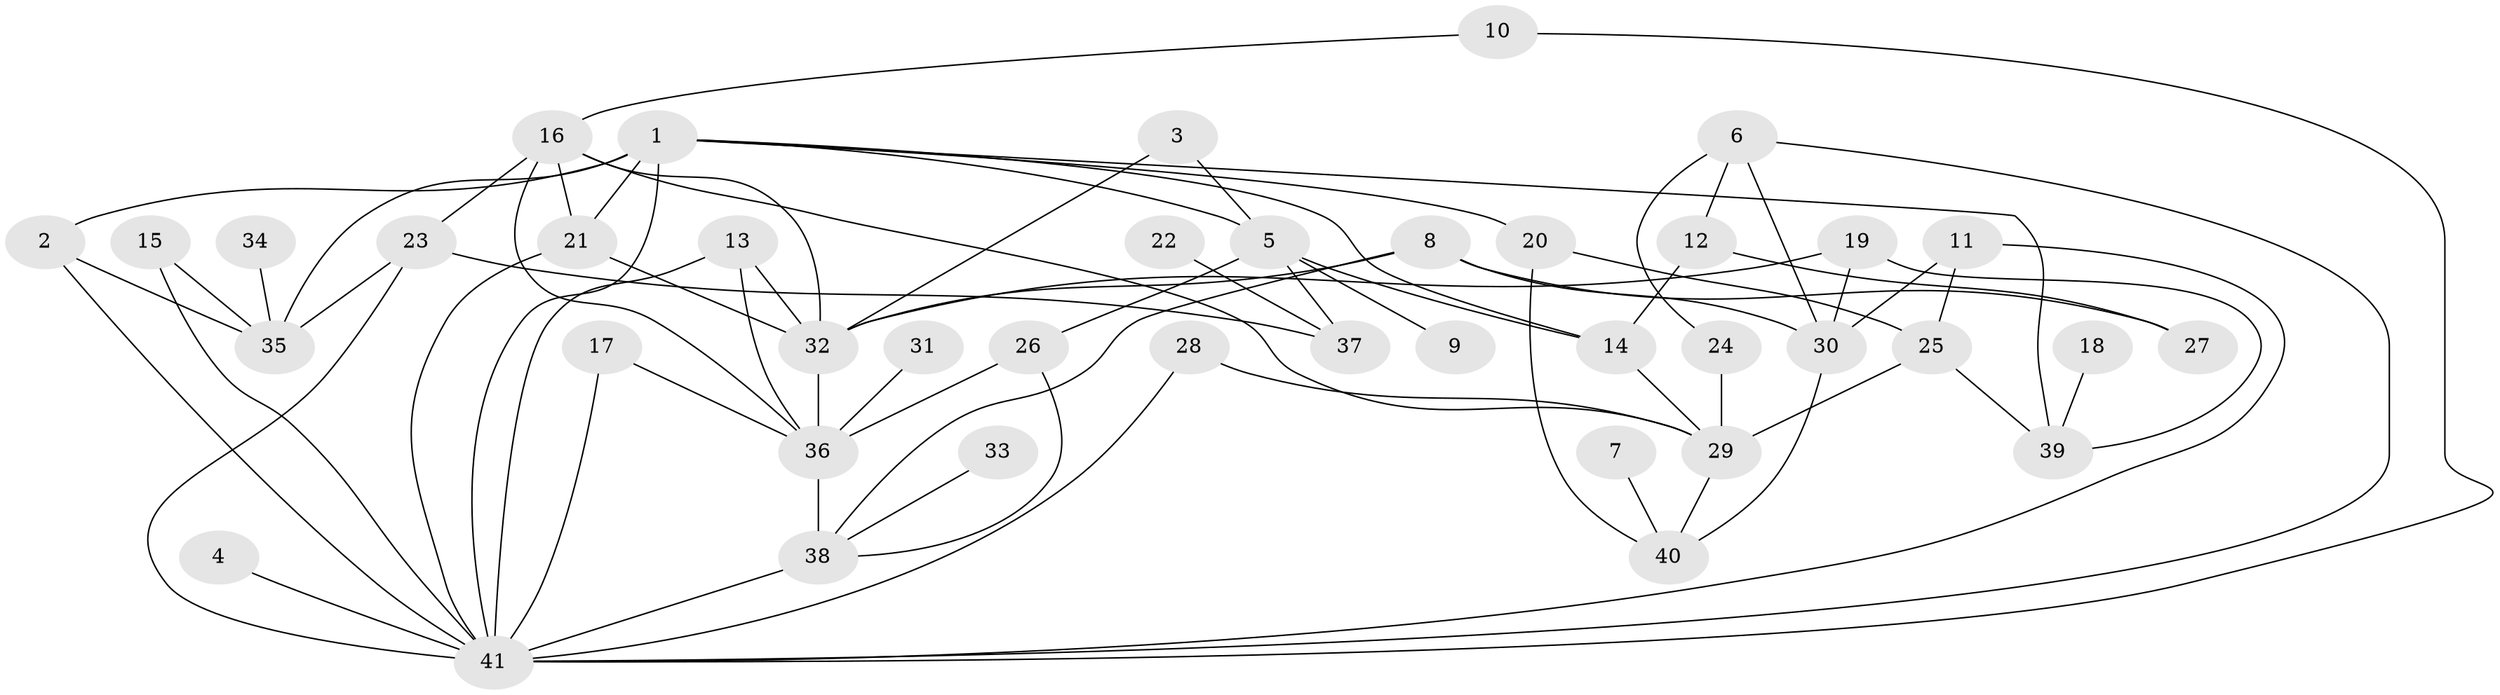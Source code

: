 // original degree distribution, {7: 0.012345679012345678, 4: 0.1728395061728395, 11: 0.012345679012345678, 6: 0.024691358024691357, 5: 0.09876543209876543, 3: 0.2345679012345679, 2: 0.25925925925925924, 1: 0.18518518518518517}
// Generated by graph-tools (version 1.1) at 2025/25/03/09/25 03:25:30]
// undirected, 41 vertices, 73 edges
graph export_dot {
graph [start="1"]
  node [color=gray90,style=filled];
  1;
  2;
  3;
  4;
  5;
  6;
  7;
  8;
  9;
  10;
  11;
  12;
  13;
  14;
  15;
  16;
  17;
  18;
  19;
  20;
  21;
  22;
  23;
  24;
  25;
  26;
  27;
  28;
  29;
  30;
  31;
  32;
  33;
  34;
  35;
  36;
  37;
  38;
  39;
  40;
  41;
  1 -- 2 [weight=1.0];
  1 -- 5 [weight=1.0];
  1 -- 14 [weight=1.0];
  1 -- 20 [weight=1.0];
  1 -- 21 [weight=2.0];
  1 -- 35 [weight=1.0];
  1 -- 39 [weight=1.0];
  1 -- 41 [weight=3.0];
  2 -- 35 [weight=1.0];
  2 -- 41 [weight=1.0];
  3 -- 5 [weight=1.0];
  3 -- 32 [weight=1.0];
  4 -- 41 [weight=1.0];
  5 -- 9 [weight=1.0];
  5 -- 14 [weight=1.0];
  5 -- 26 [weight=1.0];
  5 -- 37 [weight=1.0];
  6 -- 12 [weight=1.0];
  6 -- 24 [weight=1.0];
  6 -- 30 [weight=1.0];
  6 -- 41 [weight=1.0];
  7 -- 40 [weight=1.0];
  8 -- 27 [weight=1.0];
  8 -- 30 [weight=1.0];
  8 -- 32 [weight=1.0];
  8 -- 38 [weight=1.0];
  10 -- 16 [weight=1.0];
  10 -- 41 [weight=1.0];
  11 -- 25 [weight=1.0];
  11 -- 30 [weight=1.0];
  11 -- 41 [weight=1.0];
  12 -- 14 [weight=1.0];
  12 -- 27 [weight=1.0];
  13 -- 32 [weight=1.0];
  13 -- 36 [weight=1.0];
  13 -- 41 [weight=1.0];
  14 -- 29 [weight=1.0];
  15 -- 35 [weight=1.0];
  15 -- 41 [weight=1.0];
  16 -- 21 [weight=1.0];
  16 -- 23 [weight=1.0];
  16 -- 29 [weight=1.0];
  16 -- 32 [weight=1.0];
  16 -- 36 [weight=1.0];
  17 -- 36 [weight=1.0];
  17 -- 41 [weight=1.0];
  18 -- 39 [weight=1.0];
  19 -- 30 [weight=1.0];
  19 -- 32 [weight=1.0];
  19 -- 39 [weight=1.0];
  20 -- 25 [weight=1.0];
  20 -- 40 [weight=1.0];
  21 -- 32 [weight=1.0];
  21 -- 41 [weight=1.0];
  22 -- 37 [weight=1.0];
  23 -- 35 [weight=2.0];
  23 -- 37 [weight=1.0];
  23 -- 41 [weight=1.0];
  24 -- 29 [weight=1.0];
  25 -- 29 [weight=1.0];
  25 -- 39 [weight=1.0];
  26 -- 36 [weight=1.0];
  26 -- 38 [weight=1.0];
  28 -- 29 [weight=1.0];
  28 -- 41 [weight=1.0];
  29 -- 40 [weight=1.0];
  30 -- 40 [weight=1.0];
  31 -- 36 [weight=1.0];
  32 -- 36 [weight=1.0];
  33 -- 38 [weight=1.0];
  34 -- 35 [weight=1.0];
  36 -- 38 [weight=2.0];
  38 -- 41 [weight=2.0];
}
